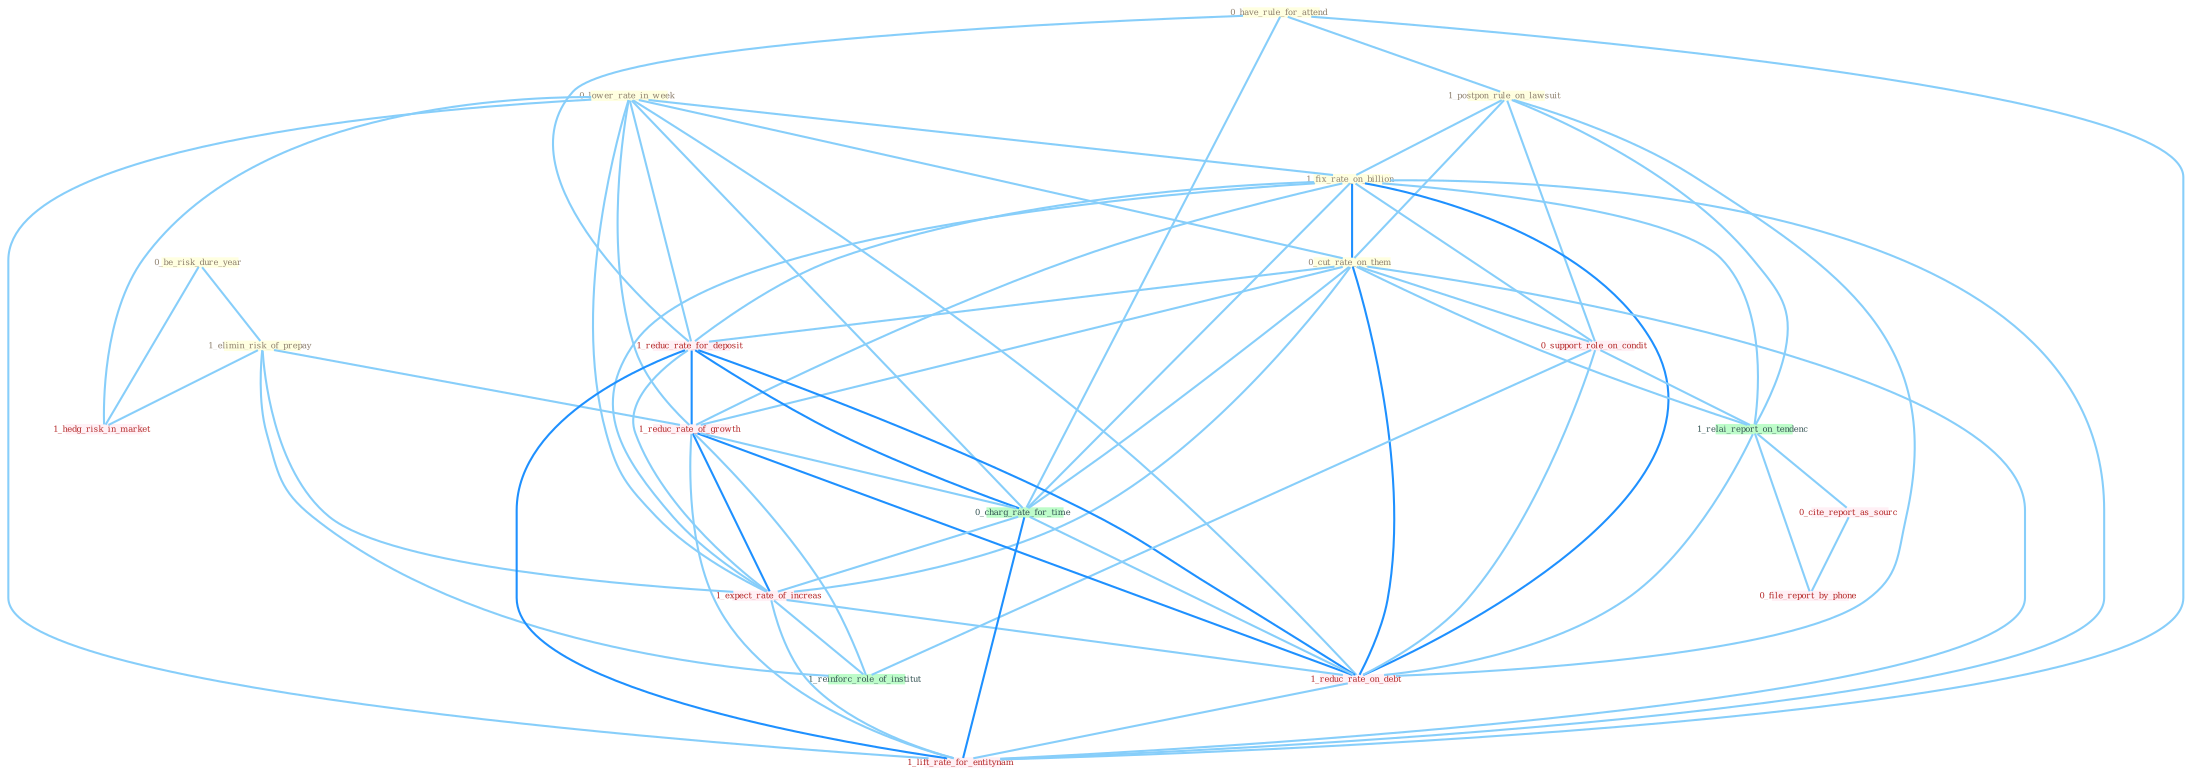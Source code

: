 Graph G{ 
    node
    [shape=polygon,style=filled,width=.5,height=.06,color="#BDFCC9",fixedsize=true,fontsize=4,
    fontcolor="#2f4f4f"];
    {node
    [color="#ffffe0", fontcolor="#8b7d6b"] "0_be_risk_dure_year " "0_lower_rate_in_week " "0_have_rule_for_attend " "1_elimin_risk_of_prepay " "1_postpon_rule_on_lawsuit " "1_fix_rate_on_billion " "0_cut_rate_on_them "}
{node [color="#fff0f5", fontcolor="#b22222"] "1_reduc_rate_for_deposit " "0_support_role_on_condit " "0_cite_report_as_sourc " "1_reduc_rate_of_growth " "0_file_report_by_phone " "1_expect_rate_of_increas " "1_reduc_rate_on_debt " "1_lift_rate_for_entitynam " "1_hedg_risk_in_market "}
edge [color="#B0E2FF"];

	"0_be_risk_dure_year " -- "1_elimin_risk_of_prepay " [w="1", color="#87cefa" ];
	"0_be_risk_dure_year " -- "1_hedg_risk_in_market " [w="1", color="#87cefa" ];
	"0_lower_rate_in_week " -- "1_fix_rate_on_billion " [w="1", color="#87cefa" ];
	"0_lower_rate_in_week " -- "0_cut_rate_on_them " [w="1", color="#87cefa" ];
	"0_lower_rate_in_week " -- "1_reduc_rate_for_deposit " [w="1", color="#87cefa" ];
	"0_lower_rate_in_week " -- "1_reduc_rate_of_growth " [w="1", color="#87cefa" ];
	"0_lower_rate_in_week " -- "0_charg_rate_for_time " [w="1", color="#87cefa" ];
	"0_lower_rate_in_week " -- "1_expect_rate_of_increas " [w="1", color="#87cefa" ];
	"0_lower_rate_in_week " -- "1_reduc_rate_on_debt " [w="1", color="#87cefa" ];
	"0_lower_rate_in_week " -- "1_lift_rate_for_entitynam " [w="1", color="#87cefa" ];
	"0_lower_rate_in_week " -- "1_hedg_risk_in_market " [w="1", color="#87cefa" ];
	"0_have_rule_for_attend " -- "1_postpon_rule_on_lawsuit " [w="1", color="#87cefa" ];
	"0_have_rule_for_attend " -- "1_reduc_rate_for_deposit " [w="1", color="#87cefa" ];
	"0_have_rule_for_attend " -- "0_charg_rate_for_time " [w="1", color="#87cefa" ];
	"0_have_rule_for_attend " -- "1_lift_rate_for_entitynam " [w="1", color="#87cefa" ];
	"1_elimin_risk_of_prepay " -- "1_reduc_rate_of_growth " [w="1", color="#87cefa" ];
	"1_elimin_risk_of_prepay " -- "1_expect_rate_of_increas " [w="1", color="#87cefa" ];
	"1_elimin_risk_of_prepay " -- "1_reinforc_role_of_institut " [w="1", color="#87cefa" ];
	"1_elimin_risk_of_prepay " -- "1_hedg_risk_in_market " [w="1", color="#87cefa" ];
	"1_postpon_rule_on_lawsuit " -- "1_fix_rate_on_billion " [w="1", color="#87cefa" ];
	"1_postpon_rule_on_lawsuit " -- "0_cut_rate_on_them " [w="1", color="#87cefa" ];
	"1_postpon_rule_on_lawsuit " -- "0_support_role_on_condit " [w="1", color="#87cefa" ];
	"1_postpon_rule_on_lawsuit " -- "1_relai_report_on_tendenc " [w="1", color="#87cefa" ];
	"1_postpon_rule_on_lawsuit " -- "1_reduc_rate_on_debt " [w="1", color="#87cefa" ];
	"1_fix_rate_on_billion " -- "0_cut_rate_on_them " [w="2", color="#1e90ff" , len=0.8];
	"1_fix_rate_on_billion " -- "1_reduc_rate_for_deposit " [w="1", color="#87cefa" ];
	"1_fix_rate_on_billion " -- "0_support_role_on_condit " [w="1", color="#87cefa" ];
	"1_fix_rate_on_billion " -- "1_relai_report_on_tendenc " [w="1", color="#87cefa" ];
	"1_fix_rate_on_billion " -- "1_reduc_rate_of_growth " [w="1", color="#87cefa" ];
	"1_fix_rate_on_billion " -- "0_charg_rate_for_time " [w="1", color="#87cefa" ];
	"1_fix_rate_on_billion " -- "1_expect_rate_of_increas " [w="1", color="#87cefa" ];
	"1_fix_rate_on_billion " -- "1_reduc_rate_on_debt " [w="2", color="#1e90ff" , len=0.8];
	"1_fix_rate_on_billion " -- "1_lift_rate_for_entitynam " [w="1", color="#87cefa" ];
	"0_cut_rate_on_them " -- "1_reduc_rate_for_deposit " [w="1", color="#87cefa" ];
	"0_cut_rate_on_them " -- "0_support_role_on_condit " [w="1", color="#87cefa" ];
	"0_cut_rate_on_them " -- "1_relai_report_on_tendenc " [w="1", color="#87cefa" ];
	"0_cut_rate_on_them " -- "1_reduc_rate_of_growth " [w="1", color="#87cefa" ];
	"0_cut_rate_on_them " -- "0_charg_rate_for_time " [w="1", color="#87cefa" ];
	"0_cut_rate_on_them " -- "1_expect_rate_of_increas " [w="1", color="#87cefa" ];
	"0_cut_rate_on_them " -- "1_reduc_rate_on_debt " [w="2", color="#1e90ff" , len=0.8];
	"0_cut_rate_on_them " -- "1_lift_rate_for_entitynam " [w="1", color="#87cefa" ];
	"1_reduc_rate_for_deposit " -- "1_reduc_rate_of_growth " [w="2", color="#1e90ff" , len=0.8];
	"1_reduc_rate_for_deposit " -- "0_charg_rate_for_time " [w="2", color="#1e90ff" , len=0.8];
	"1_reduc_rate_for_deposit " -- "1_expect_rate_of_increas " [w="1", color="#87cefa" ];
	"1_reduc_rate_for_deposit " -- "1_reduc_rate_on_debt " [w="2", color="#1e90ff" , len=0.8];
	"1_reduc_rate_for_deposit " -- "1_lift_rate_for_entitynam " [w="2", color="#1e90ff" , len=0.8];
	"0_support_role_on_condit " -- "1_relai_report_on_tendenc " [w="1", color="#87cefa" ];
	"0_support_role_on_condit " -- "1_reduc_rate_on_debt " [w="1", color="#87cefa" ];
	"0_support_role_on_condit " -- "1_reinforc_role_of_institut " [w="1", color="#87cefa" ];
	"1_relai_report_on_tendenc " -- "0_cite_report_as_sourc " [w="1", color="#87cefa" ];
	"1_relai_report_on_tendenc " -- "0_file_report_by_phone " [w="1", color="#87cefa" ];
	"1_relai_report_on_tendenc " -- "1_reduc_rate_on_debt " [w="1", color="#87cefa" ];
	"0_cite_report_as_sourc " -- "0_file_report_by_phone " [w="1", color="#87cefa" ];
	"1_reduc_rate_of_growth " -- "0_charg_rate_for_time " [w="1", color="#87cefa" ];
	"1_reduc_rate_of_growth " -- "1_expect_rate_of_increas " [w="2", color="#1e90ff" , len=0.8];
	"1_reduc_rate_of_growth " -- "1_reduc_rate_on_debt " [w="2", color="#1e90ff" , len=0.8];
	"1_reduc_rate_of_growth " -- "1_reinforc_role_of_institut " [w="1", color="#87cefa" ];
	"1_reduc_rate_of_growth " -- "1_lift_rate_for_entitynam " [w="1", color="#87cefa" ];
	"0_charg_rate_for_time " -- "1_expect_rate_of_increas " [w="1", color="#87cefa" ];
	"0_charg_rate_for_time " -- "1_reduc_rate_on_debt " [w="1", color="#87cefa" ];
	"0_charg_rate_for_time " -- "1_lift_rate_for_entitynam " [w="2", color="#1e90ff" , len=0.8];
	"1_expect_rate_of_increas " -- "1_reduc_rate_on_debt " [w="1", color="#87cefa" ];
	"1_expect_rate_of_increas " -- "1_reinforc_role_of_institut " [w="1", color="#87cefa" ];
	"1_expect_rate_of_increas " -- "1_lift_rate_for_entitynam " [w="1", color="#87cefa" ];
	"1_reduc_rate_on_debt " -- "1_lift_rate_for_entitynam " [w="1", color="#87cefa" ];
}
